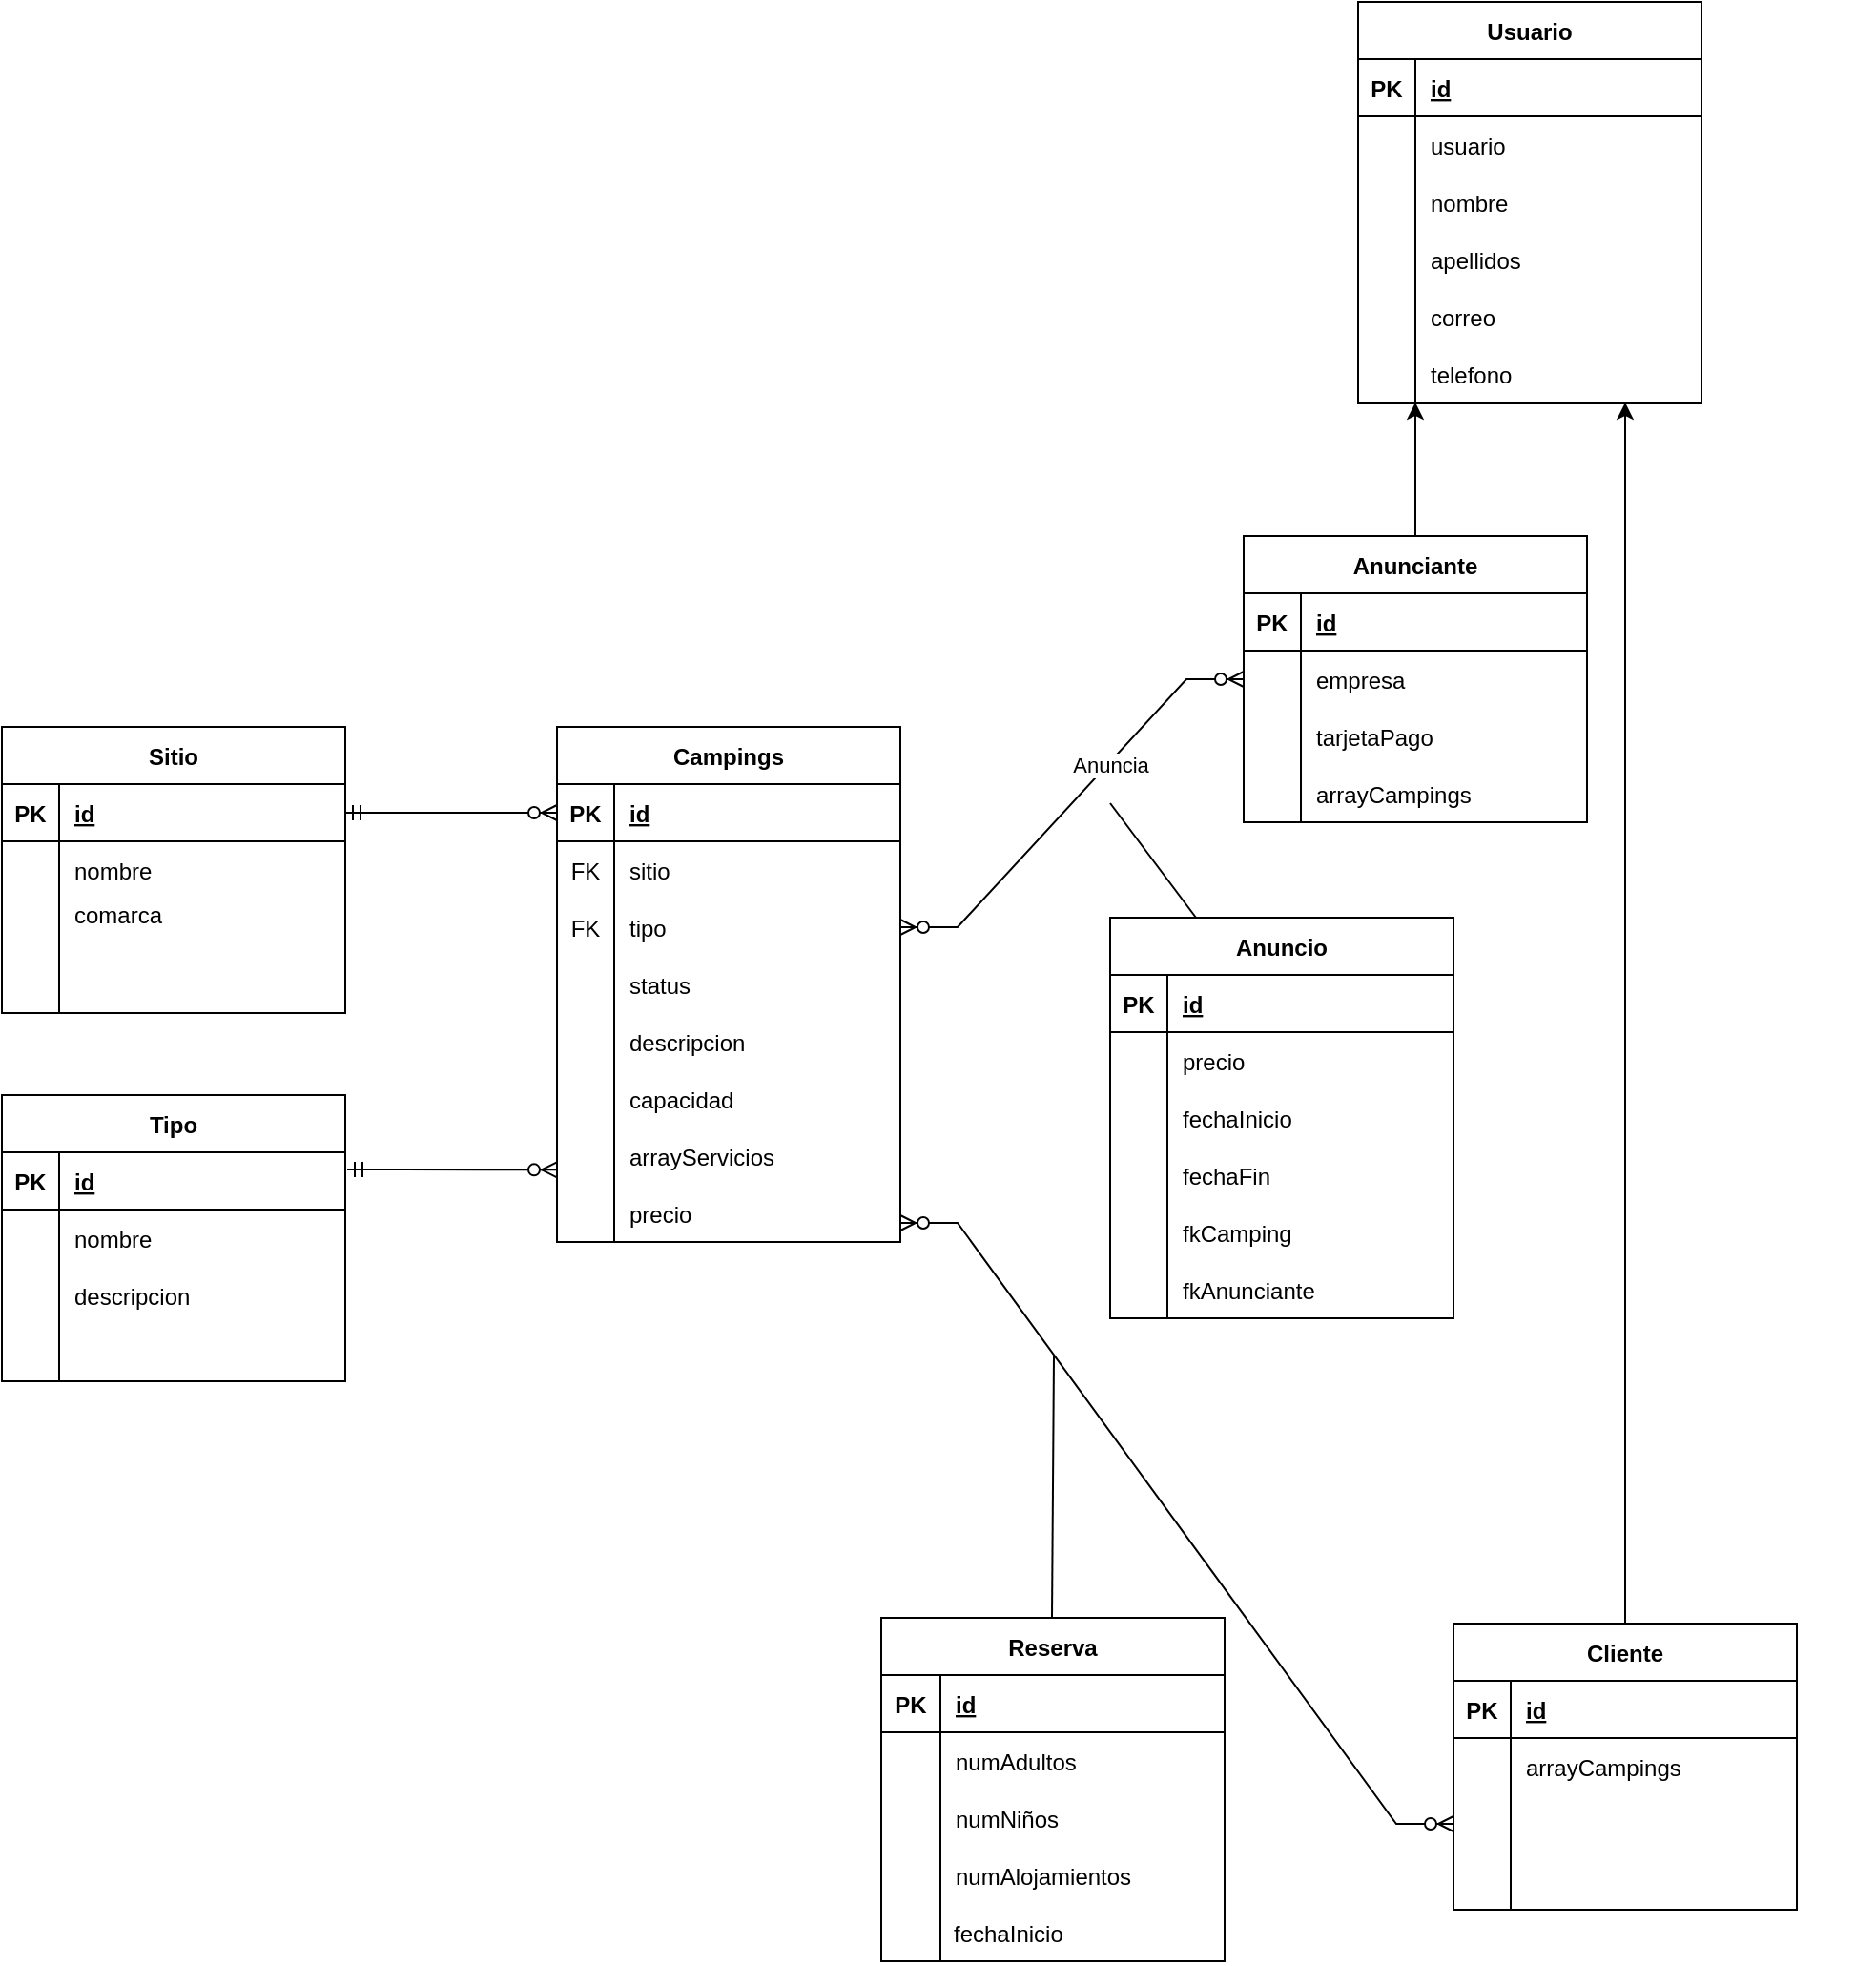 <mxfile>
    <diagram id="E2ntiebw5xcqer9YM2ab" name="Page-1">
        <mxGraphModel dx="1910" dy="1921" grid="1" gridSize="10" guides="1" tooltips="1" connect="1" arrows="1" fold="1" page="1" pageScale="1" pageWidth="850" pageHeight="1100" math="0" shadow="0">
            <root>
                <mxCell id="0"/>
                <mxCell id="1" parent="0"/>
                <mxCell id="GX4SqLafnd6_aIAy3xv8-1" value="Campings" style="shape=table;startSize=30;container=1;collapsible=1;childLayout=tableLayout;fixedRows=1;rowLines=0;fontStyle=1;align=center;resizeLast=1;" parent="1" vertex="1">
                    <mxGeometry x="110" y="150" width="180" height="270" as="geometry"/>
                </mxCell>
                <mxCell id="GX4SqLafnd6_aIAy3xv8-2" value="" style="shape=tableRow;horizontal=0;startSize=0;swimlaneHead=0;swimlaneBody=0;fillColor=none;collapsible=0;dropTarget=0;points=[[0,0.5],[1,0.5]];portConstraint=eastwest;top=0;left=0;right=0;bottom=1;" parent="GX4SqLafnd6_aIAy3xv8-1" vertex="1">
                    <mxGeometry y="30" width="180" height="30" as="geometry"/>
                </mxCell>
                <mxCell id="GX4SqLafnd6_aIAy3xv8-3" value="PK" style="shape=partialRectangle;connectable=0;fillColor=none;top=0;left=0;bottom=0;right=0;fontStyle=1;overflow=hidden;" parent="GX4SqLafnd6_aIAy3xv8-2" vertex="1">
                    <mxGeometry width="30" height="30" as="geometry">
                        <mxRectangle width="30" height="30" as="alternateBounds"/>
                    </mxGeometry>
                </mxCell>
                <mxCell id="GX4SqLafnd6_aIAy3xv8-4" value="id" style="shape=partialRectangle;connectable=0;fillColor=none;top=0;left=0;bottom=0;right=0;align=left;spacingLeft=6;fontStyle=5;overflow=hidden;" parent="GX4SqLafnd6_aIAy3xv8-2" vertex="1">
                    <mxGeometry x="30" width="150" height="30" as="geometry">
                        <mxRectangle width="150" height="30" as="alternateBounds"/>
                    </mxGeometry>
                </mxCell>
                <mxCell id="GX4SqLafnd6_aIAy3xv8-5" value="" style="shape=tableRow;horizontal=0;startSize=0;swimlaneHead=0;swimlaneBody=0;fillColor=none;collapsible=0;dropTarget=0;points=[[0,0.5],[1,0.5]];portConstraint=eastwest;top=0;left=0;right=0;bottom=0;" parent="GX4SqLafnd6_aIAy3xv8-1" vertex="1">
                    <mxGeometry y="60" width="180" height="30" as="geometry"/>
                </mxCell>
                <mxCell id="GX4SqLafnd6_aIAy3xv8-6" value="FK" style="shape=partialRectangle;connectable=0;fillColor=none;top=0;left=0;bottom=0;right=0;editable=1;overflow=hidden;" parent="GX4SqLafnd6_aIAy3xv8-5" vertex="1">
                    <mxGeometry width="30" height="30" as="geometry">
                        <mxRectangle width="30" height="30" as="alternateBounds"/>
                    </mxGeometry>
                </mxCell>
                <mxCell id="GX4SqLafnd6_aIAy3xv8-7" value="sitio" style="shape=partialRectangle;connectable=0;fillColor=none;top=0;left=0;bottom=0;right=0;align=left;spacingLeft=6;overflow=hidden;" parent="GX4SqLafnd6_aIAy3xv8-5" vertex="1">
                    <mxGeometry x="30" width="150" height="30" as="geometry">
                        <mxRectangle width="150" height="30" as="alternateBounds"/>
                    </mxGeometry>
                </mxCell>
                <mxCell id="GX4SqLafnd6_aIAy3xv8-8" value="" style="shape=tableRow;horizontal=0;startSize=0;swimlaneHead=0;swimlaneBody=0;fillColor=none;collapsible=0;dropTarget=0;points=[[0,0.5],[1,0.5]];portConstraint=eastwest;top=0;left=0;right=0;bottom=0;" parent="GX4SqLafnd6_aIAy3xv8-1" vertex="1">
                    <mxGeometry y="90" width="180" height="30" as="geometry"/>
                </mxCell>
                <mxCell id="GX4SqLafnd6_aIAy3xv8-9" value="FK" style="shape=partialRectangle;connectable=0;fillColor=none;top=0;left=0;bottom=0;right=0;editable=1;overflow=hidden;" parent="GX4SqLafnd6_aIAy3xv8-8" vertex="1">
                    <mxGeometry width="30" height="30" as="geometry">
                        <mxRectangle width="30" height="30" as="alternateBounds"/>
                    </mxGeometry>
                </mxCell>
                <mxCell id="GX4SqLafnd6_aIAy3xv8-10" value="tipo" style="shape=partialRectangle;connectable=0;fillColor=none;top=0;left=0;bottom=0;right=0;align=left;spacingLeft=6;overflow=hidden;" parent="GX4SqLafnd6_aIAy3xv8-8" vertex="1">
                    <mxGeometry x="30" width="150" height="30" as="geometry">
                        <mxRectangle width="150" height="30" as="alternateBounds"/>
                    </mxGeometry>
                </mxCell>
                <mxCell id="GX4SqLafnd6_aIAy3xv8-11" value="" style="shape=tableRow;horizontal=0;startSize=0;swimlaneHead=0;swimlaneBody=0;fillColor=none;collapsible=0;dropTarget=0;points=[[0,0.5],[1,0.5]];portConstraint=eastwest;top=0;left=0;right=0;bottom=0;" parent="GX4SqLafnd6_aIAy3xv8-1" vertex="1">
                    <mxGeometry y="120" width="180" height="30" as="geometry"/>
                </mxCell>
                <mxCell id="GX4SqLafnd6_aIAy3xv8-12" value="" style="shape=partialRectangle;connectable=0;fillColor=none;top=0;left=0;bottom=0;right=0;editable=1;overflow=hidden;" parent="GX4SqLafnd6_aIAy3xv8-11" vertex="1">
                    <mxGeometry width="30" height="30" as="geometry">
                        <mxRectangle width="30" height="30" as="alternateBounds"/>
                    </mxGeometry>
                </mxCell>
                <mxCell id="GX4SqLafnd6_aIAy3xv8-13" value="status" style="shape=partialRectangle;connectable=0;fillColor=none;top=0;left=0;bottom=0;right=0;align=left;spacingLeft=6;overflow=hidden;" parent="GX4SqLafnd6_aIAy3xv8-11" vertex="1">
                    <mxGeometry x="30" width="150" height="30" as="geometry">
                        <mxRectangle width="150" height="30" as="alternateBounds"/>
                    </mxGeometry>
                </mxCell>
                <mxCell id="GX4SqLafnd6_aIAy3xv8-14" value="" style="shape=partialRectangle;connectable=0;fillColor=none;top=0;left=0;bottom=0;right=0;editable=1;overflow=hidden;" parent="1" vertex="1">
                    <mxGeometry x="110" y="300" width="30" height="30" as="geometry">
                        <mxRectangle width="30" height="30" as="alternateBounds"/>
                    </mxGeometry>
                </mxCell>
                <mxCell id="GX4SqLafnd6_aIAy3xv8-15" value="descripcion" style="shape=partialRectangle;connectable=0;fillColor=none;top=0;left=0;bottom=0;right=0;align=left;spacingLeft=6;overflow=hidden;strokeColor=default;gradientColor=none;" parent="1" vertex="1">
                    <mxGeometry x="140" y="300" width="150" height="30" as="geometry">
                        <mxRectangle width="150" height="30" as="alternateBounds"/>
                    </mxGeometry>
                </mxCell>
                <mxCell id="GX4SqLafnd6_aIAy3xv8-16" value="" style="shape=partialRectangle;connectable=0;fillColor=none;top=0;left=0;bottom=0;right=0;editable=1;overflow=hidden;" parent="1" vertex="1">
                    <mxGeometry x="110" y="330" width="30" height="30" as="geometry">
                        <mxRectangle width="30" height="30" as="alternateBounds"/>
                    </mxGeometry>
                </mxCell>
                <mxCell id="GX4SqLafnd6_aIAy3xv8-17" value="capacidad" style="shape=partialRectangle;connectable=0;fillColor=none;top=0;left=0;bottom=0;right=0;align=left;spacingLeft=6;overflow=hidden;gradientColor=none;strokeColor=none;" parent="1" vertex="1">
                    <mxGeometry x="140" y="330" width="150" height="30" as="geometry">
                        <mxRectangle width="150" height="30" as="alternateBounds"/>
                    </mxGeometry>
                </mxCell>
                <mxCell id="GX4SqLafnd6_aIAy3xv8-18" value="" style="shape=partialRectangle;connectable=0;fillColor=none;top=0;left=0;bottom=0;right=0;editable=1;overflow=hidden;" parent="1" vertex="1">
                    <mxGeometry x="110" y="360" width="30" height="30" as="geometry">
                        <mxRectangle width="30" height="30" as="alternateBounds"/>
                    </mxGeometry>
                </mxCell>
                <mxCell id="GX4SqLafnd6_aIAy3xv8-19" value="arrayServicios" style="shape=partialRectangle;connectable=0;fillColor=none;top=0;left=0;bottom=0;right=0;align=left;spacingLeft=6;overflow=hidden;gradientColor=none;strokeColor=none;" parent="1" vertex="1">
                    <mxGeometry x="140" y="360" width="150" height="30" as="geometry">
                        <mxRectangle width="150" height="30" as="alternateBounds"/>
                    </mxGeometry>
                </mxCell>
                <mxCell id="GX4SqLafnd6_aIAy3xv8-33" value="" style="endArrow=none;html=1;rounded=0;" parent="1" edge="1">
                    <mxGeometry width="50" height="50" relative="1" as="geometry">
                        <mxPoint x="140" y="420" as="sourcePoint"/>
                        <mxPoint x="140" y="300" as="targetPoint"/>
                    </mxGeometry>
                </mxCell>
                <mxCell id="GX4SqLafnd6_aIAy3xv8-34" value="" style="shape=partialRectangle;connectable=0;fillColor=none;top=0;left=0;bottom=0;right=0;editable=1;overflow=hidden;" parent="1" vertex="1">
                    <mxGeometry x="110" y="390" width="30" height="30" as="geometry">
                        <mxRectangle width="30" height="30" as="alternateBounds"/>
                    </mxGeometry>
                </mxCell>
                <mxCell id="GX4SqLafnd6_aIAy3xv8-35" value="precio" style="shape=partialRectangle;connectable=0;fillColor=none;top=0;left=0;bottom=0;right=0;align=left;spacingLeft=6;overflow=hidden;strokeColor=default;gradientColor=none;" parent="1" vertex="1">
                    <mxGeometry x="140" y="390" width="150" height="30" as="geometry">
                        <mxRectangle width="150" height="30" as="alternateBounds"/>
                    </mxGeometry>
                </mxCell>
                <mxCell id="GX4SqLafnd6_aIAy3xv8-36" value="" style="shape=partialRectangle;connectable=0;fillColor=none;top=0;left=0;bottom=0;right=0;editable=1;overflow=hidden;" parent="1" vertex="1">
                    <mxGeometry x="110" y="420" width="30" height="30" as="geometry">
                        <mxRectangle width="30" height="30" as="alternateBounds"/>
                    </mxGeometry>
                </mxCell>
                <mxCell id="GX4SqLafnd6_aIAy3xv8-38" value="" style="shape=partialRectangle;connectable=0;fillColor=none;top=0;left=0;bottom=0;right=0;editable=1;overflow=hidden;" parent="1" vertex="1">
                    <mxGeometry x="110" y="450" width="30" height="30" as="geometry">
                        <mxRectangle width="30" height="30" as="alternateBounds"/>
                    </mxGeometry>
                </mxCell>
                <mxCell id="GX4SqLafnd6_aIAy3xv8-40" value="Usuario" style="shape=table;startSize=30;container=1;collapsible=1;childLayout=tableLayout;fixedRows=1;rowLines=0;fontStyle=1;align=center;resizeLast=1;" parent="1" vertex="1">
                    <mxGeometry x="530" y="-230" width="180" height="210" as="geometry"/>
                </mxCell>
                <mxCell id="GX4SqLafnd6_aIAy3xv8-41" value="" style="shape=tableRow;horizontal=0;startSize=0;swimlaneHead=0;swimlaneBody=0;fillColor=none;collapsible=0;dropTarget=0;points=[[0,0.5],[1,0.5]];portConstraint=eastwest;top=0;left=0;right=0;bottom=1;" parent="GX4SqLafnd6_aIAy3xv8-40" vertex="1">
                    <mxGeometry y="30" width="180" height="30" as="geometry"/>
                </mxCell>
                <mxCell id="GX4SqLafnd6_aIAy3xv8-42" value="PK" style="shape=partialRectangle;connectable=0;fillColor=none;top=0;left=0;bottom=0;right=0;fontStyle=1;overflow=hidden;" parent="GX4SqLafnd6_aIAy3xv8-41" vertex="1">
                    <mxGeometry width="30" height="30" as="geometry">
                        <mxRectangle width="30" height="30" as="alternateBounds"/>
                    </mxGeometry>
                </mxCell>
                <mxCell id="GX4SqLafnd6_aIAy3xv8-43" value="id" style="shape=partialRectangle;connectable=0;fillColor=none;top=0;left=0;bottom=0;right=0;align=left;spacingLeft=6;fontStyle=5;overflow=hidden;" parent="GX4SqLafnd6_aIAy3xv8-41" vertex="1">
                    <mxGeometry x="30" width="150" height="30" as="geometry">
                        <mxRectangle width="150" height="30" as="alternateBounds"/>
                    </mxGeometry>
                </mxCell>
                <mxCell id="GX4SqLafnd6_aIAy3xv8-44" value="" style="shape=tableRow;horizontal=0;startSize=0;swimlaneHead=0;swimlaneBody=0;fillColor=none;collapsible=0;dropTarget=0;points=[[0,0.5],[1,0.5]];portConstraint=eastwest;top=0;left=0;right=0;bottom=0;" parent="GX4SqLafnd6_aIAy3xv8-40" vertex="1">
                    <mxGeometry y="60" width="180" height="30" as="geometry"/>
                </mxCell>
                <mxCell id="GX4SqLafnd6_aIAy3xv8-45" value="" style="shape=partialRectangle;connectable=0;fillColor=none;top=0;left=0;bottom=0;right=0;editable=1;overflow=hidden;" parent="GX4SqLafnd6_aIAy3xv8-44" vertex="1">
                    <mxGeometry width="30" height="30" as="geometry">
                        <mxRectangle width="30" height="30" as="alternateBounds"/>
                    </mxGeometry>
                </mxCell>
                <mxCell id="GX4SqLafnd6_aIAy3xv8-46" value="usuario" style="shape=partialRectangle;connectable=0;fillColor=none;top=0;left=0;bottom=0;right=0;align=left;spacingLeft=6;overflow=hidden;" parent="GX4SqLafnd6_aIAy3xv8-44" vertex="1">
                    <mxGeometry x="30" width="150" height="30" as="geometry">
                        <mxRectangle width="150" height="30" as="alternateBounds"/>
                    </mxGeometry>
                </mxCell>
                <mxCell id="GX4SqLafnd6_aIAy3xv8-47" value="" style="shape=tableRow;horizontal=0;startSize=0;swimlaneHead=0;swimlaneBody=0;fillColor=none;collapsible=0;dropTarget=0;points=[[0,0.5],[1,0.5]];portConstraint=eastwest;top=0;left=0;right=0;bottom=0;" parent="GX4SqLafnd6_aIAy3xv8-40" vertex="1">
                    <mxGeometry y="90" width="180" height="30" as="geometry"/>
                </mxCell>
                <mxCell id="GX4SqLafnd6_aIAy3xv8-48" value="" style="shape=partialRectangle;connectable=0;fillColor=none;top=0;left=0;bottom=0;right=0;editable=1;overflow=hidden;" parent="GX4SqLafnd6_aIAy3xv8-47" vertex="1">
                    <mxGeometry width="30" height="30" as="geometry">
                        <mxRectangle width="30" height="30" as="alternateBounds"/>
                    </mxGeometry>
                </mxCell>
                <mxCell id="GX4SqLafnd6_aIAy3xv8-49" value="nombre" style="shape=partialRectangle;connectable=0;fillColor=none;top=0;left=0;bottom=0;right=0;align=left;spacingLeft=6;overflow=hidden;" parent="GX4SqLafnd6_aIAy3xv8-47" vertex="1">
                    <mxGeometry x="30" width="150" height="30" as="geometry">
                        <mxRectangle width="150" height="30" as="alternateBounds"/>
                    </mxGeometry>
                </mxCell>
                <mxCell id="GX4SqLafnd6_aIAy3xv8-50" value="" style="shape=tableRow;horizontal=0;startSize=0;swimlaneHead=0;swimlaneBody=0;fillColor=none;collapsible=0;dropTarget=0;points=[[0,0.5],[1,0.5]];portConstraint=eastwest;top=0;left=0;right=0;bottom=0;" parent="GX4SqLafnd6_aIAy3xv8-40" vertex="1">
                    <mxGeometry y="120" width="180" height="30" as="geometry"/>
                </mxCell>
                <mxCell id="GX4SqLafnd6_aIAy3xv8-51" value="" style="shape=partialRectangle;connectable=0;fillColor=none;top=0;left=0;bottom=0;right=0;editable=1;overflow=hidden;" parent="GX4SqLafnd6_aIAy3xv8-50" vertex="1">
                    <mxGeometry width="30" height="30" as="geometry">
                        <mxRectangle width="30" height="30" as="alternateBounds"/>
                    </mxGeometry>
                </mxCell>
                <mxCell id="GX4SqLafnd6_aIAy3xv8-52" value="apellidos" style="shape=partialRectangle;connectable=0;fillColor=none;top=0;left=0;bottom=0;right=0;align=left;spacingLeft=6;overflow=hidden;" parent="GX4SqLafnd6_aIAy3xv8-50" vertex="1">
                    <mxGeometry x="30" width="150" height="30" as="geometry">
                        <mxRectangle width="150" height="30" as="alternateBounds"/>
                    </mxGeometry>
                </mxCell>
                <mxCell id="GX4SqLafnd6_aIAy3xv8-53" value="" style="shape=partialRectangle;connectable=0;fillColor=none;top=0;left=0;bottom=0;right=0;editable=1;overflow=hidden;" parent="1" vertex="1">
                    <mxGeometry x="530" y="-80" width="30" height="30" as="geometry">
                        <mxRectangle width="30" height="30" as="alternateBounds"/>
                    </mxGeometry>
                </mxCell>
                <mxCell id="GX4SqLafnd6_aIAy3xv8-54" value="correo" style="shape=partialRectangle;connectable=0;fillColor=none;top=0;left=0;bottom=0;right=0;align=left;spacingLeft=6;overflow=hidden;strokeColor=default;gradientColor=none;" parent="1" vertex="1">
                    <mxGeometry x="560" y="-80" width="150" height="30" as="geometry">
                        <mxRectangle width="150" height="30" as="alternateBounds"/>
                    </mxGeometry>
                </mxCell>
                <mxCell id="GX4SqLafnd6_aIAy3xv8-55" value="" style="shape=partialRectangle;connectable=0;fillColor=none;top=0;left=0;bottom=0;right=0;editable=1;overflow=hidden;" parent="1" vertex="1">
                    <mxGeometry x="530" y="-50" width="30" height="30" as="geometry">
                        <mxRectangle width="30" height="30" as="alternateBounds"/>
                    </mxGeometry>
                </mxCell>
                <mxCell id="GX4SqLafnd6_aIAy3xv8-56" value="telefono" style="shape=partialRectangle;connectable=0;fillColor=none;top=0;left=0;bottom=0;right=0;align=left;spacingLeft=6;overflow=hidden;gradientColor=none;strokeColor=none;" parent="1" vertex="1">
                    <mxGeometry x="560" y="-50" width="150" height="30" as="geometry">
                        <mxRectangle width="150" height="30" as="alternateBounds"/>
                    </mxGeometry>
                </mxCell>
                <mxCell id="GX4SqLafnd6_aIAy3xv8-59" value="" style="endArrow=none;html=1;rounded=0;" parent="1" edge="1">
                    <mxGeometry width="50" height="50" relative="1" as="geometry">
                        <mxPoint x="560" y="-20" as="sourcePoint"/>
                        <mxPoint x="560" y="-80" as="targetPoint"/>
                    </mxGeometry>
                </mxCell>
                <mxCell id="GX4SqLafnd6_aIAy3xv8-62" value="" style="shape=partialRectangle;connectable=0;fillColor=none;top=0;left=0;bottom=0;right=0;editable=1;overflow=hidden;" parent="1" vertex="1">
                    <mxGeometry x="565" y="430" width="30" height="30" as="geometry">
                        <mxRectangle width="30" height="30" as="alternateBounds"/>
                    </mxGeometry>
                </mxCell>
                <mxCell id="GX4SqLafnd6_aIAy3xv8-64" value="" style="endArrow=classic;html=1;rounded=0;exitX=0.5;exitY=0;exitDx=0;exitDy=0;" parent="1" source="GX4SqLafnd6_aIAy3xv8-65" edge="1">
                    <mxGeometry width="50" height="50" relative="1" as="geometry">
                        <mxPoint x="520" y="280" as="sourcePoint"/>
                        <mxPoint x="560" y="-20" as="targetPoint"/>
                    </mxGeometry>
                </mxCell>
                <mxCell id="GX4SqLafnd6_aIAy3xv8-65" value="Anunciante" style="shape=table;startSize=30;container=1;collapsible=1;childLayout=tableLayout;fixedRows=1;rowLines=0;fontStyle=1;align=center;resizeLast=1;" parent="1" vertex="1">
                    <mxGeometry x="470" y="50" width="180" height="150" as="geometry"/>
                </mxCell>
                <mxCell id="GX4SqLafnd6_aIAy3xv8-66" value="" style="shape=tableRow;horizontal=0;startSize=0;swimlaneHead=0;swimlaneBody=0;fillColor=none;collapsible=0;dropTarget=0;points=[[0,0.5],[1,0.5]];portConstraint=eastwest;top=0;left=0;right=0;bottom=1;" parent="GX4SqLafnd6_aIAy3xv8-65" vertex="1">
                    <mxGeometry y="30" width="180" height="30" as="geometry"/>
                </mxCell>
                <mxCell id="GX4SqLafnd6_aIAy3xv8-67" value="PK" style="shape=partialRectangle;connectable=0;fillColor=none;top=0;left=0;bottom=0;right=0;fontStyle=1;overflow=hidden;" parent="GX4SqLafnd6_aIAy3xv8-66" vertex="1">
                    <mxGeometry width="30" height="30" as="geometry">
                        <mxRectangle width="30" height="30" as="alternateBounds"/>
                    </mxGeometry>
                </mxCell>
                <mxCell id="GX4SqLafnd6_aIAy3xv8-68" value="id" style="shape=partialRectangle;connectable=0;fillColor=none;top=0;left=0;bottom=0;right=0;align=left;spacingLeft=6;fontStyle=5;overflow=hidden;" parent="GX4SqLafnd6_aIAy3xv8-66" vertex="1">
                    <mxGeometry x="30" width="150" height="30" as="geometry">
                        <mxRectangle width="150" height="30" as="alternateBounds"/>
                    </mxGeometry>
                </mxCell>
                <mxCell id="GX4SqLafnd6_aIAy3xv8-69" value="" style="shape=tableRow;horizontal=0;startSize=0;swimlaneHead=0;swimlaneBody=0;fillColor=none;collapsible=0;dropTarget=0;points=[[0,0.5],[1,0.5]];portConstraint=eastwest;top=0;left=0;right=0;bottom=0;" parent="GX4SqLafnd6_aIAy3xv8-65" vertex="1">
                    <mxGeometry y="60" width="180" height="30" as="geometry"/>
                </mxCell>
                <mxCell id="GX4SqLafnd6_aIAy3xv8-70" value="" style="shape=partialRectangle;connectable=0;fillColor=none;top=0;left=0;bottom=0;right=0;editable=1;overflow=hidden;" parent="GX4SqLafnd6_aIAy3xv8-69" vertex="1">
                    <mxGeometry width="30" height="30" as="geometry">
                        <mxRectangle width="30" height="30" as="alternateBounds"/>
                    </mxGeometry>
                </mxCell>
                <mxCell id="GX4SqLafnd6_aIAy3xv8-71" value="empresa" style="shape=partialRectangle;connectable=0;fillColor=none;top=0;left=0;bottom=0;right=0;align=left;spacingLeft=6;overflow=hidden;" parent="GX4SqLafnd6_aIAy3xv8-69" vertex="1">
                    <mxGeometry x="30" width="150" height="30" as="geometry">
                        <mxRectangle width="150" height="30" as="alternateBounds"/>
                    </mxGeometry>
                </mxCell>
                <mxCell id="GX4SqLafnd6_aIAy3xv8-72" value="" style="shape=tableRow;horizontal=0;startSize=0;swimlaneHead=0;swimlaneBody=0;fillColor=none;collapsible=0;dropTarget=0;points=[[0,0.5],[1,0.5]];portConstraint=eastwest;top=0;left=0;right=0;bottom=0;" parent="GX4SqLafnd6_aIAy3xv8-65" vertex="1">
                    <mxGeometry y="90" width="180" height="30" as="geometry"/>
                </mxCell>
                <mxCell id="GX4SqLafnd6_aIAy3xv8-73" value="" style="shape=partialRectangle;connectable=0;fillColor=none;top=0;left=0;bottom=0;right=0;editable=1;overflow=hidden;" parent="GX4SqLafnd6_aIAy3xv8-72" vertex="1">
                    <mxGeometry width="30" height="30" as="geometry">
                        <mxRectangle width="30" height="30" as="alternateBounds"/>
                    </mxGeometry>
                </mxCell>
                <mxCell id="GX4SqLafnd6_aIAy3xv8-74" value="tarjetaPago" style="shape=partialRectangle;connectable=0;fillColor=none;top=0;left=0;bottom=0;right=0;align=left;spacingLeft=6;overflow=hidden;" parent="GX4SqLafnd6_aIAy3xv8-72" vertex="1">
                    <mxGeometry x="30" width="150" height="30" as="geometry">
                        <mxRectangle width="150" height="30" as="alternateBounds"/>
                    </mxGeometry>
                </mxCell>
                <mxCell id="GX4SqLafnd6_aIAy3xv8-75" value="" style="shape=tableRow;horizontal=0;startSize=0;swimlaneHead=0;swimlaneBody=0;fillColor=none;collapsible=0;dropTarget=0;points=[[0,0.5],[1,0.5]];portConstraint=eastwest;top=0;left=0;right=0;bottom=0;" parent="GX4SqLafnd6_aIAy3xv8-65" vertex="1">
                    <mxGeometry y="120" width="180" height="30" as="geometry"/>
                </mxCell>
                <mxCell id="GX4SqLafnd6_aIAy3xv8-76" value="" style="shape=partialRectangle;connectable=0;fillColor=none;top=0;left=0;bottom=0;right=0;editable=1;overflow=hidden;" parent="GX4SqLafnd6_aIAy3xv8-75" vertex="1">
                    <mxGeometry width="30" height="30" as="geometry">
                        <mxRectangle width="30" height="30" as="alternateBounds"/>
                    </mxGeometry>
                </mxCell>
                <mxCell id="GX4SqLafnd6_aIAy3xv8-77" value="arrayCampings" style="shape=partialRectangle;connectable=0;fillColor=none;top=0;left=0;bottom=0;right=0;align=left;spacingLeft=6;overflow=hidden;" parent="GX4SqLafnd6_aIAy3xv8-75" vertex="1">
                    <mxGeometry x="30" width="150" height="30" as="geometry">
                        <mxRectangle width="150" height="30" as="alternateBounds"/>
                    </mxGeometry>
                </mxCell>
                <mxCell id="GX4SqLafnd6_aIAy3xv8-78" value="" style="shape=partialRectangle;connectable=0;fillColor=none;top=0;left=0;bottom=0;right=0;editable=1;overflow=hidden;" parent="1" vertex="1">
                    <mxGeometry x="450" y="587" width="30" height="30" as="geometry">
                        <mxRectangle width="30" height="30" as="alternateBounds"/>
                    </mxGeometry>
                </mxCell>
                <mxCell id="GX4SqLafnd6_aIAy3xv8-80" value="" style="shape=partialRectangle;connectable=0;fillColor=none;top=0;left=0;bottom=0;right=0;editable=1;overflow=hidden;" parent="1" vertex="1">
                    <mxGeometry x="450" y="617" width="30" height="30" as="geometry">
                        <mxRectangle width="30" height="30" as="alternateBounds"/>
                    </mxGeometry>
                </mxCell>
                <mxCell id="GX4SqLafnd6_aIAy3xv8-83" value="" style="shape=partialRectangle;connectable=0;fillColor=none;top=0;left=0;bottom=0;right=0;editable=1;overflow=hidden;" parent="1" vertex="1">
                    <mxGeometry x="770" y="420" width="30" height="30" as="geometry">
                        <mxRectangle width="30" height="30" as="alternateBounds"/>
                    </mxGeometry>
                </mxCell>
                <mxCell id="GX4SqLafnd6_aIAy3xv8-84" value="" style="endArrow=classic;html=1;rounded=0;exitX=0.5;exitY=0;exitDx=0;exitDy=0;" parent="1" source="GX4SqLafnd6_aIAy3xv8-85" edge="1">
                    <mxGeometry width="50" height="50" relative="1" as="geometry">
                        <mxPoint x="760" y="440" as="sourcePoint"/>
                        <mxPoint x="670" y="-20" as="targetPoint"/>
                    </mxGeometry>
                </mxCell>
                <mxCell id="GX4SqLafnd6_aIAy3xv8-85" value="Cliente" style="shape=table;startSize=30;container=1;collapsible=1;childLayout=tableLayout;fixedRows=1;rowLines=0;fontStyle=1;align=center;resizeLast=1;" parent="1" vertex="1">
                    <mxGeometry x="580" y="620" width="180" height="150" as="geometry">
                        <mxRectangle x="670" y="440" width="80" height="30" as="alternateBounds"/>
                    </mxGeometry>
                </mxCell>
                <mxCell id="GX4SqLafnd6_aIAy3xv8-86" value="" style="shape=tableRow;horizontal=0;startSize=0;swimlaneHead=0;swimlaneBody=0;fillColor=none;collapsible=0;dropTarget=0;points=[[0,0.5],[1,0.5]];portConstraint=eastwest;top=0;left=0;right=0;bottom=1;" parent="GX4SqLafnd6_aIAy3xv8-85" vertex="1">
                    <mxGeometry y="30" width="180" height="30" as="geometry"/>
                </mxCell>
                <mxCell id="GX4SqLafnd6_aIAy3xv8-87" value="PK" style="shape=partialRectangle;connectable=0;fillColor=none;top=0;left=0;bottom=0;right=0;fontStyle=1;overflow=hidden;" parent="GX4SqLafnd6_aIAy3xv8-86" vertex="1">
                    <mxGeometry width="30" height="30" as="geometry">
                        <mxRectangle width="30" height="30" as="alternateBounds"/>
                    </mxGeometry>
                </mxCell>
                <mxCell id="GX4SqLafnd6_aIAy3xv8-88" value="id" style="shape=partialRectangle;connectable=0;fillColor=none;top=0;left=0;bottom=0;right=0;align=left;spacingLeft=6;fontStyle=5;overflow=hidden;" parent="GX4SqLafnd6_aIAy3xv8-86" vertex="1">
                    <mxGeometry x="30" width="150" height="30" as="geometry">
                        <mxRectangle width="150" height="30" as="alternateBounds"/>
                    </mxGeometry>
                </mxCell>
                <mxCell id="GX4SqLafnd6_aIAy3xv8-89" value="" style="shape=tableRow;horizontal=0;startSize=0;swimlaneHead=0;swimlaneBody=0;fillColor=none;collapsible=0;dropTarget=0;points=[[0,0.5],[1,0.5]];portConstraint=eastwest;top=0;left=0;right=0;bottom=0;" parent="GX4SqLafnd6_aIAy3xv8-85" vertex="1">
                    <mxGeometry y="60" width="180" height="30" as="geometry"/>
                </mxCell>
                <mxCell id="GX4SqLafnd6_aIAy3xv8-90" value="" style="shape=partialRectangle;connectable=0;fillColor=none;top=0;left=0;bottom=0;right=0;editable=1;overflow=hidden;" parent="GX4SqLafnd6_aIAy3xv8-89" vertex="1">
                    <mxGeometry width="30" height="30" as="geometry">
                        <mxRectangle width="30" height="30" as="alternateBounds"/>
                    </mxGeometry>
                </mxCell>
                <mxCell id="GX4SqLafnd6_aIAy3xv8-91" value="arrayCampings" style="shape=partialRectangle;connectable=0;fillColor=none;top=0;left=0;bottom=0;right=0;align=left;spacingLeft=6;overflow=hidden;" parent="GX4SqLafnd6_aIAy3xv8-89" vertex="1">
                    <mxGeometry x="30" width="150" height="30" as="geometry">
                        <mxRectangle width="150" height="30" as="alternateBounds"/>
                    </mxGeometry>
                </mxCell>
                <mxCell id="GX4SqLafnd6_aIAy3xv8-95" value="" style="shape=tableRow;horizontal=0;startSize=0;swimlaneHead=0;swimlaneBody=0;fillColor=none;collapsible=0;dropTarget=0;points=[[0,0.5],[1,0.5]];portConstraint=eastwest;top=0;left=0;right=0;bottom=0;" parent="GX4SqLafnd6_aIAy3xv8-85" vertex="1">
                    <mxGeometry y="90" width="180" height="30" as="geometry"/>
                </mxCell>
                <mxCell id="GX4SqLafnd6_aIAy3xv8-96" value="" style="shape=partialRectangle;connectable=0;fillColor=none;top=0;left=0;bottom=0;right=0;editable=1;overflow=hidden;" parent="GX4SqLafnd6_aIAy3xv8-95" vertex="1">
                    <mxGeometry width="30" height="30" as="geometry">
                        <mxRectangle width="30" height="30" as="alternateBounds"/>
                    </mxGeometry>
                </mxCell>
                <mxCell id="GX4SqLafnd6_aIAy3xv8-97" value="" style="shape=partialRectangle;connectable=0;fillColor=none;top=0;left=0;bottom=0;right=0;align=left;spacingLeft=6;overflow=hidden;" parent="GX4SqLafnd6_aIAy3xv8-95" vertex="1">
                    <mxGeometry x="30" width="150" height="30" as="geometry">
                        <mxRectangle width="150" height="30" as="alternateBounds"/>
                    </mxGeometry>
                </mxCell>
                <mxCell id="GX4SqLafnd6_aIAy3xv8-92" value="" style="shape=tableRow;horizontal=0;startSize=0;swimlaneHead=0;swimlaneBody=0;fillColor=none;collapsible=0;dropTarget=0;points=[[0,0.5],[1,0.5]];portConstraint=eastwest;top=0;left=0;right=0;bottom=0;" parent="GX4SqLafnd6_aIAy3xv8-85" vertex="1">
                    <mxGeometry y="120" width="180" height="30" as="geometry"/>
                </mxCell>
                <mxCell id="GX4SqLafnd6_aIAy3xv8-93" value="" style="shape=partialRectangle;connectable=0;fillColor=none;top=0;left=0;bottom=0;right=0;editable=1;overflow=hidden;" parent="GX4SqLafnd6_aIAy3xv8-92" vertex="1">
                    <mxGeometry width="30" height="30" as="geometry">
                        <mxRectangle width="30" height="30" as="alternateBounds"/>
                    </mxGeometry>
                </mxCell>
                <mxCell id="GX4SqLafnd6_aIAy3xv8-94" value="" style="shape=partialRectangle;connectable=0;fillColor=none;top=0;left=0;bottom=0;right=0;align=left;spacingLeft=6;overflow=hidden;" parent="GX4SqLafnd6_aIAy3xv8-92" vertex="1">
                    <mxGeometry x="30" width="150" height="30" as="geometry">
                        <mxRectangle width="150" height="30" as="alternateBounds"/>
                    </mxGeometry>
                </mxCell>
                <mxCell id="GX4SqLafnd6_aIAy3xv8-98" value="" style="shape=partialRectangle;connectable=0;fillColor=none;top=0;left=0;bottom=0;right=0;editable=1;overflow=hidden;" parent="1" vertex="1">
                    <mxGeometry x="680" y="590" width="30" height="30" as="geometry">
                        <mxRectangle width="30" height="30" as="alternateBounds"/>
                    </mxGeometry>
                </mxCell>
                <mxCell id="GX4SqLafnd6_aIAy3xv8-100" value="" style="edgeStyle=entityRelationEdgeStyle;fontSize=12;html=1;endArrow=ERzeroToMany;endFill=1;startArrow=ERzeroToMany;rounded=0;entryX=0;entryY=0.5;entryDx=0;entryDy=0;" parent="1" source="GX4SqLafnd6_aIAy3xv8-8" target="GX4SqLafnd6_aIAy3xv8-69" edge="1">
                    <mxGeometry width="100" height="100" relative="1" as="geometry">
                        <mxPoint x="290" y="420" as="sourcePoint"/>
                        <mxPoint x="440" y="528" as="targetPoint"/>
                    </mxGeometry>
                </mxCell>
                <mxCell id="GX4SqLafnd6_aIAy3xv8-101" value="Anuncia" style="edgeLabel;html=1;align=center;verticalAlign=middle;resizable=0;points=[];" parent="GX4SqLafnd6_aIAy3xv8-100" vertex="1" connectable="0">
                    <mxGeometry x="-0.119" y="2" relative="1" as="geometry">
                        <mxPoint x="31" y="-29" as="offset"/>
                    </mxGeometry>
                </mxCell>
                <mxCell id="GX4SqLafnd6_aIAy3xv8-102" value="" style="edgeStyle=entityRelationEdgeStyle;fontSize=12;html=1;endArrow=ERzeroToMany;endFill=1;startArrow=ERzeroToMany;rounded=0;entryX=0;entryY=0.5;entryDx=0;entryDy=0;" parent="1" target="GX4SqLafnd6_aIAy3xv8-95" edge="1">
                    <mxGeometry width="100" height="100" relative="1" as="geometry">
                        <mxPoint x="290" y="410" as="sourcePoint"/>
                        <mxPoint x="500" y="480" as="targetPoint"/>
                    </mxGeometry>
                </mxCell>
                <mxCell id="GX4SqLafnd6_aIAy3xv8-105" value="Sitio" style="shape=table;startSize=30;container=1;collapsible=1;childLayout=tableLayout;fixedRows=1;rowLines=0;fontStyle=1;align=center;resizeLast=1;" parent="1" vertex="1">
                    <mxGeometry x="-181" y="150" width="180" height="150" as="geometry">
                        <mxRectangle x="670" y="440" width="80" height="30" as="alternateBounds"/>
                    </mxGeometry>
                </mxCell>
                <mxCell id="GX4SqLafnd6_aIAy3xv8-106" value="" style="shape=tableRow;horizontal=0;startSize=0;swimlaneHead=0;swimlaneBody=0;fillColor=none;collapsible=0;dropTarget=0;points=[[0,0.5],[1,0.5]];portConstraint=eastwest;top=0;left=0;right=0;bottom=1;" parent="GX4SqLafnd6_aIAy3xv8-105" vertex="1">
                    <mxGeometry y="30" width="180" height="30" as="geometry"/>
                </mxCell>
                <mxCell id="GX4SqLafnd6_aIAy3xv8-107" value="PK" style="shape=partialRectangle;connectable=0;fillColor=none;top=0;left=0;bottom=0;right=0;fontStyle=1;overflow=hidden;" parent="GX4SqLafnd6_aIAy3xv8-106" vertex="1">
                    <mxGeometry width="30" height="30" as="geometry">
                        <mxRectangle width="30" height="30" as="alternateBounds"/>
                    </mxGeometry>
                </mxCell>
                <mxCell id="GX4SqLafnd6_aIAy3xv8-108" value="id" style="shape=partialRectangle;connectable=0;fillColor=none;top=0;left=0;bottom=0;right=0;align=left;spacingLeft=6;fontStyle=5;overflow=hidden;" parent="GX4SqLafnd6_aIAy3xv8-106" vertex="1">
                    <mxGeometry x="30" width="150" height="30" as="geometry">
                        <mxRectangle width="150" height="30" as="alternateBounds"/>
                    </mxGeometry>
                </mxCell>
                <mxCell id="GX4SqLafnd6_aIAy3xv8-109" value="" style="shape=tableRow;horizontal=0;startSize=0;swimlaneHead=0;swimlaneBody=0;fillColor=none;collapsible=0;dropTarget=0;points=[[0,0.5],[1,0.5]];portConstraint=eastwest;top=0;left=0;right=0;bottom=0;" parent="GX4SqLafnd6_aIAy3xv8-105" vertex="1">
                    <mxGeometry y="60" width="180" height="30" as="geometry"/>
                </mxCell>
                <mxCell id="GX4SqLafnd6_aIAy3xv8-110" value="" style="shape=partialRectangle;connectable=0;fillColor=none;top=0;left=0;bottom=0;right=0;editable=1;overflow=hidden;" parent="GX4SqLafnd6_aIAy3xv8-109" vertex="1">
                    <mxGeometry width="30" height="30" as="geometry">
                        <mxRectangle width="30" height="30" as="alternateBounds"/>
                    </mxGeometry>
                </mxCell>
                <mxCell id="GX4SqLafnd6_aIAy3xv8-111" value="nombre" style="shape=partialRectangle;connectable=0;fillColor=none;top=0;left=0;bottom=0;right=0;align=left;spacingLeft=6;overflow=hidden;" parent="GX4SqLafnd6_aIAy3xv8-109" vertex="1">
                    <mxGeometry x="30" width="150" height="30" as="geometry">
                        <mxRectangle width="150" height="30" as="alternateBounds"/>
                    </mxGeometry>
                </mxCell>
                <mxCell id="GX4SqLafnd6_aIAy3xv8-112" value="" style="shape=tableRow;horizontal=0;startSize=0;swimlaneHead=0;swimlaneBody=0;fillColor=none;collapsible=0;dropTarget=0;points=[[0,0.5],[1,0.5]];portConstraint=eastwest;top=0;left=0;right=0;bottom=0;" parent="GX4SqLafnd6_aIAy3xv8-105" vertex="1">
                    <mxGeometry y="90" width="180" height="30" as="geometry"/>
                </mxCell>
                <mxCell id="GX4SqLafnd6_aIAy3xv8-113" value="" style="shape=partialRectangle;connectable=0;fillColor=none;top=0;left=0;bottom=0;right=0;editable=1;overflow=hidden;" parent="GX4SqLafnd6_aIAy3xv8-112" vertex="1">
                    <mxGeometry width="30" height="30" as="geometry">
                        <mxRectangle width="30" height="30" as="alternateBounds"/>
                    </mxGeometry>
                </mxCell>
                <mxCell id="GX4SqLafnd6_aIAy3xv8-114" value="comarca&#10;" style="shape=partialRectangle;connectable=0;fillColor=none;top=0;left=0;bottom=0;right=0;align=left;spacingLeft=6;overflow=hidden;" parent="GX4SqLafnd6_aIAy3xv8-112" vertex="1">
                    <mxGeometry x="30" width="150" height="30" as="geometry">
                        <mxRectangle width="150" height="30" as="alternateBounds"/>
                    </mxGeometry>
                </mxCell>
                <mxCell id="GX4SqLafnd6_aIAy3xv8-115" value="" style="shape=tableRow;horizontal=0;startSize=0;swimlaneHead=0;swimlaneBody=0;fillColor=none;collapsible=0;dropTarget=0;points=[[0,0.5],[1,0.5]];portConstraint=eastwest;top=0;left=0;right=0;bottom=0;" parent="GX4SqLafnd6_aIAy3xv8-105" vertex="1">
                    <mxGeometry y="120" width="180" height="30" as="geometry"/>
                </mxCell>
                <mxCell id="GX4SqLafnd6_aIAy3xv8-116" value="" style="shape=partialRectangle;connectable=0;fillColor=none;top=0;left=0;bottom=0;right=0;editable=1;overflow=hidden;" parent="GX4SqLafnd6_aIAy3xv8-115" vertex="1">
                    <mxGeometry width="30" height="30" as="geometry">
                        <mxRectangle width="30" height="30" as="alternateBounds"/>
                    </mxGeometry>
                </mxCell>
                <mxCell id="GX4SqLafnd6_aIAy3xv8-117" value="" style="shape=partialRectangle;connectable=0;fillColor=none;top=0;left=0;bottom=0;right=0;align=left;spacingLeft=6;overflow=hidden;" parent="GX4SqLafnd6_aIAy3xv8-115" vertex="1">
                    <mxGeometry x="30" width="150" height="30" as="geometry">
                        <mxRectangle width="150" height="30" as="alternateBounds"/>
                    </mxGeometry>
                </mxCell>
                <mxCell id="GX4SqLafnd6_aIAy3xv8-118" value="Tipo" style="shape=table;startSize=30;container=1;collapsible=1;childLayout=tableLayout;fixedRows=1;rowLines=0;fontStyle=1;align=center;resizeLast=1;" parent="1" vertex="1">
                    <mxGeometry x="-181" y="343" width="180" height="150" as="geometry">
                        <mxRectangle x="670" y="440" width="80" height="30" as="alternateBounds"/>
                    </mxGeometry>
                </mxCell>
                <mxCell id="GX4SqLafnd6_aIAy3xv8-119" value="" style="shape=tableRow;horizontal=0;startSize=0;swimlaneHead=0;swimlaneBody=0;fillColor=none;collapsible=0;dropTarget=0;points=[[0,0.5],[1,0.5]];portConstraint=eastwest;top=0;left=0;right=0;bottom=1;" parent="GX4SqLafnd6_aIAy3xv8-118" vertex="1">
                    <mxGeometry y="30" width="180" height="30" as="geometry"/>
                </mxCell>
                <mxCell id="GX4SqLafnd6_aIAy3xv8-120" value="PK" style="shape=partialRectangle;connectable=0;fillColor=none;top=0;left=0;bottom=0;right=0;fontStyle=1;overflow=hidden;" parent="GX4SqLafnd6_aIAy3xv8-119" vertex="1">
                    <mxGeometry width="30" height="30" as="geometry">
                        <mxRectangle width="30" height="30" as="alternateBounds"/>
                    </mxGeometry>
                </mxCell>
                <mxCell id="GX4SqLafnd6_aIAy3xv8-121" value="id" style="shape=partialRectangle;connectable=0;fillColor=none;top=0;left=0;bottom=0;right=0;align=left;spacingLeft=6;fontStyle=5;overflow=hidden;" parent="GX4SqLafnd6_aIAy3xv8-119" vertex="1">
                    <mxGeometry x="30" width="150" height="30" as="geometry">
                        <mxRectangle width="150" height="30" as="alternateBounds"/>
                    </mxGeometry>
                </mxCell>
                <mxCell id="GX4SqLafnd6_aIAy3xv8-122" value="" style="shape=tableRow;horizontal=0;startSize=0;swimlaneHead=0;swimlaneBody=0;fillColor=none;collapsible=0;dropTarget=0;points=[[0,0.5],[1,0.5]];portConstraint=eastwest;top=0;left=0;right=0;bottom=0;" parent="GX4SqLafnd6_aIAy3xv8-118" vertex="1">
                    <mxGeometry y="60" width="180" height="30" as="geometry"/>
                </mxCell>
                <mxCell id="GX4SqLafnd6_aIAy3xv8-123" value="" style="shape=partialRectangle;connectable=0;fillColor=none;top=0;left=0;bottom=0;right=0;editable=1;overflow=hidden;" parent="GX4SqLafnd6_aIAy3xv8-122" vertex="1">
                    <mxGeometry width="30" height="30" as="geometry">
                        <mxRectangle width="30" height="30" as="alternateBounds"/>
                    </mxGeometry>
                </mxCell>
                <mxCell id="GX4SqLafnd6_aIAy3xv8-124" value="nombre" style="shape=partialRectangle;connectable=0;fillColor=none;top=0;left=0;bottom=0;right=0;align=left;spacingLeft=6;overflow=hidden;" parent="GX4SqLafnd6_aIAy3xv8-122" vertex="1">
                    <mxGeometry x="30" width="150" height="30" as="geometry">
                        <mxRectangle width="150" height="30" as="alternateBounds"/>
                    </mxGeometry>
                </mxCell>
                <mxCell id="GX4SqLafnd6_aIAy3xv8-125" value="" style="shape=tableRow;horizontal=0;startSize=0;swimlaneHead=0;swimlaneBody=0;fillColor=none;collapsible=0;dropTarget=0;points=[[0,0.5],[1,0.5]];portConstraint=eastwest;top=0;left=0;right=0;bottom=0;" parent="GX4SqLafnd6_aIAy3xv8-118" vertex="1">
                    <mxGeometry y="90" width="180" height="30" as="geometry"/>
                </mxCell>
                <mxCell id="GX4SqLafnd6_aIAy3xv8-126" value="" style="shape=partialRectangle;connectable=0;fillColor=none;top=0;left=0;bottom=0;right=0;editable=1;overflow=hidden;" parent="GX4SqLafnd6_aIAy3xv8-125" vertex="1">
                    <mxGeometry width="30" height="30" as="geometry">
                        <mxRectangle width="30" height="30" as="alternateBounds"/>
                    </mxGeometry>
                </mxCell>
                <mxCell id="GX4SqLafnd6_aIAy3xv8-127" value="descripcion" style="shape=partialRectangle;connectable=0;fillColor=none;top=0;left=0;bottom=0;right=0;align=left;spacingLeft=6;overflow=hidden;" parent="GX4SqLafnd6_aIAy3xv8-125" vertex="1">
                    <mxGeometry x="30" width="150" height="30" as="geometry">
                        <mxRectangle width="150" height="30" as="alternateBounds"/>
                    </mxGeometry>
                </mxCell>
                <mxCell id="GX4SqLafnd6_aIAy3xv8-128" value="" style="shape=tableRow;horizontal=0;startSize=0;swimlaneHead=0;swimlaneBody=0;fillColor=none;collapsible=0;dropTarget=0;points=[[0,0.5],[1,0.5]];portConstraint=eastwest;top=0;left=0;right=0;bottom=0;" parent="GX4SqLafnd6_aIAy3xv8-118" vertex="1">
                    <mxGeometry y="120" width="180" height="30" as="geometry"/>
                </mxCell>
                <mxCell id="GX4SqLafnd6_aIAy3xv8-129" value="" style="shape=partialRectangle;connectable=0;fillColor=none;top=0;left=0;bottom=0;right=0;editable=1;overflow=hidden;" parent="GX4SqLafnd6_aIAy3xv8-128" vertex="1">
                    <mxGeometry width="30" height="30" as="geometry">
                        <mxRectangle width="30" height="30" as="alternateBounds"/>
                    </mxGeometry>
                </mxCell>
                <mxCell id="GX4SqLafnd6_aIAy3xv8-130" value="" style="shape=partialRectangle;connectable=0;fillColor=none;top=0;left=0;bottom=0;right=0;align=left;spacingLeft=6;overflow=hidden;" parent="GX4SqLafnd6_aIAy3xv8-128" vertex="1">
                    <mxGeometry x="30" width="150" height="30" as="geometry">
                        <mxRectangle width="150" height="30" as="alternateBounds"/>
                    </mxGeometry>
                </mxCell>
                <mxCell id="GX4SqLafnd6_aIAy3xv8-131" value="" style="edgeStyle=entityRelationEdgeStyle;fontSize=12;html=1;endArrow=ERzeroToMany;startArrow=ERmandOne;rounded=0;exitX=1;exitY=0.5;exitDx=0;exitDy=0;entryX=0;entryY=0.5;entryDx=0;entryDy=0;" parent="1" source="GX4SqLafnd6_aIAy3xv8-106" target="GX4SqLafnd6_aIAy3xv8-2" edge="1">
                    <mxGeometry width="100" height="100" relative="1" as="geometry">
                        <mxPoint x="220" y="380" as="sourcePoint"/>
                        <mxPoint x="320" y="280" as="targetPoint"/>
                    </mxGeometry>
                </mxCell>
                <mxCell id="GX4SqLafnd6_aIAy3xv8-146" value="" style="edgeStyle=entityRelationEdgeStyle;fontSize=12;html=1;endArrow=ERzeroToMany;startArrow=ERmandOne;rounded=0;entryX=0;entryY=0.5;entryDx=0;entryDy=0;" parent="1" edge="1">
                    <mxGeometry width="100" height="100" relative="1" as="geometry">
                        <mxPoint y="382" as="sourcePoint"/>
                        <mxPoint x="110" y="382.17" as="targetPoint"/>
                    </mxGeometry>
                </mxCell>
                <mxCell id="GX4SqLafnd6_aIAy3xv8-147" value="Anuncio" style="shape=table;startSize=30;container=1;collapsible=1;childLayout=tableLayout;fixedRows=1;rowLines=0;fontStyle=1;align=center;resizeLast=1;strokeColor=default;fillColor=none;gradientColor=none;" parent="1" vertex="1">
                    <mxGeometry x="400" y="250" width="180" height="210" as="geometry"/>
                </mxCell>
                <mxCell id="GX4SqLafnd6_aIAy3xv8-148" value="" style="shape=tableRow;horizontal=0;startSize=0;swimlaneHead=0;swimlaneBody=0;fillColor=none;collapsible=0;dropTarget=0;points=[[0,0.5],[1,0.5]];portConstraint=eastwest;top=0;left=0;right=0;bottom=1;strokeColor=default;" parent="GX4SqLafnd6_aIAy3xv8-147" vertex="1">
                    <mxGeometry y="30" width="180" height="30" as="geometry"/>
                </mxCell>
                <mxCell id="GX4SqLafnd6_aIAy3xv8-149" value="PK" style="shape=partialRectangle;connectable=0;fillColor=none;top=0;left=0;bottom=0;right=0;fontStyle=1;overflow=hidden;strokeColor=default;" parent="GX4SqLafnd6_aIAy3xv8-148" vertex="1">
                    <mxGeometry width="30" height="30" as="geometry">
                        <mxRectangle width="30" height="30" as="alternateBounds"/>
                    </mxGeometry>
                </mxCell>
                <mxCell id="GX4SqLafnd6_aIAy3xv8-150" value="id" style="shape=partialRectangle;connectable=0;fillColor=none;top=0;left=0;bottom=0;right=0;align=left;spacingLeft=6;fontStyle=5;overflow=hidden;strokeColor=default;" parent="GX4SqLafnd6_aIAy3xv8-148" vertex="1">
                    <mxGeometry x="30" width="150" height="30" as="geometry">
                        <mxRectangle width="150" height="30" as="alternateBounds"/>
                    </mxGeometry>
                </mxCell>
                <mxCell id="GX4SqLafnd6_aIAy3xv8-151" value="" style="shape=tableRow;horizontal=0;startSize=0;swimlaneHead=0;swimlaneBody=0;fillColor=none;collapsible=0;dropTarget=0;points=[[0,0.5],[1,0.5]];portConstraint=eastwest;top=0;left=0;right=0;bottom=0;strokeColor=default;" parent="GX4SqLafnd6_aIAy3xv8-147" vertex="1">
                    <mxGeometry y="60" width="180" height="30" as="geometry"/>
                </mxCell>
                <mxCell id="GX4SqLafnd6_aIAy3xv8-152" value="" style="shape=partialRectangle;connectable=0;fillColor=none;top=0;left=0;bottom=0;right=0;editable=1;overflow=hidden;strokeColor=default;" parent="GX4SqLafnd6_aIAy3xv8-151" vertex="1">
                    <mxGeometry width="30" height="30" as="geometry">
                        <mxRectangle width="30" height="30" as="alternateBounds"/>
                    </mxGeometry>
                </mxCell>
                <mxCell id="GX4SqLafnd6_aIAy3xv8-153" value="precio" style="shape=partialRectangle;connectable=0;fillColor=none;top=0;left=0;bottom=0;right=0;align=left;spacingLeft=6;overflow=hidden;strokeColor=default;" parent="GX4SqLafnd6_aIAy3xv8-151" vertex="1">
                    <mxGeometry x="30" width="150" height="30" as="geometry">
                        <mxRectangle width="150" height="30" as="alternateBounds"/>
                    </mxGeometry>
                </mxCell>
                <mxCell id="GX4SqLafnd6_aIAy3xv8-154" value="" style="shape=tableRow;horizontal=0;startSize=0;swimlaneHead=0;swimlaneBody=0;fillColor=none;collapsible=0;dropTarget=0;points=[[0,0.5],[1,0.5]];portConstraint=eastwest;top=0;left=0;right=0;bottom=0;strokeColor=default;" parent="GX4SqLafnd6_aIAy3xv8-147" vertex="1">
                    <mxGeometry y="90" width="180" height="30" as="geometry"/>
                </mxCell>
                <mxCell id="GX4SqLafnd6_aIAy3xv8-155" value="" style="shape=partialRectangle;connectable=0;fillColor=none;top=0;left=0;bottom=0;right=0;editable=1;overflow=hidden;strokeColor=default;" parent="GX4SqLafnd6_aIAy3xv8-154" vertex="1">
                    <mxGeometry width="30" height="30" as="geometry">
                        <mxRectangle width="30" height="30" as="alternateBounds"/>
                    </mxGeometry>
                </mxCell>
                <mxCell id="GX4SqLafnd6_aIAy3xv8-156" value="fechaInicio" style="shape=partialRectangle;connectable=0;fillColor=none;top=0;left=0;bottom=0;right=0;align=left;spacingLeft=6;overflow=hidden;strokeColor=default;" parent="GX4SqLafnd6_aIAy3xv8-154" vertex="1">
                    <mxGeometry x="30" width="150" height="30" as="geometry">
                        <mxRectangle width="150" height="30" as="alternateBounds"/>
                    </mxGeometry>
                </mxCell>
                <mxCell id="GX4SqLafnd6_aIAy3xv8-157" value="" style="shape=tableRow;horizontal=0;startSize=0;swimlaneHead=0;swimlaneBody=0;fillColor=none;collapsible=0;dropTarget=0;points=[[0,0.5],[1,0.5]];portConstraint=eastwest;top=0;left=0;right=0;bottom=0;strokeColor=default;" parent="GX4SqLafnd6_aIAy3xv8-147" vertex="1">
                    <mxGeometry y="120" width="180" height="30" as="geometry"/>
                </mxCell>
                <mxCell id="GX4SqLafnd6_aIAy3xv8-158" value="" style="shape=partialRectangle;connectable=0;fillColor=none;top=0;left=0;bottom=0;right=0;editable=1;overflow=hidden;strokeColor=default;" parent="GX4SqLafnd6_aIAy3xv8-157" vertex="1">
                    <mxGeometry width="30" height="30" as="geometry">
                        <mxRectangle width="30" height="30" as="alternateBounds"/>
                    </mxGeometry>
                </mxCell>
                <mxCell id="GX4SqLafnd6_aIAy3xv8-159" value="fechaFin" style="shape=partialRectangle;connectable=0;fillColor=none;top=0;left=0;bottom=0;right=0;align=left;spacingLeft=6;overflow=hidden;strokeColor=default;" parent="GX4SqLafnd6_aIAy3xv8-157" vertex="1">
                    <mxGeometry x="30" width="150" height="30" as="geometry">
                        <mxRectangle width="150" height="30" as="alternateBounds"/>
                    </mxGeometry>
                </mxCell>
                <mxCell id="GX4SqLafnd6_aIAy3xv8-160" value="" style="endArrow=none;html=1;rounded=0;exitX=0.25;exitY=0;exitDx=0;exitDy=0;" parent="1" source="GX4SqLafnd6_aIAy3xv8-147" edge="1">
                    <mxGeometry width="50" height="50" relative="1" as="geometry">
                        <mxPoint x="290" y="390" as="sourcePoint"/>
                        <mxPoint x="400" y="190" as="targetPoint"/>
                    </mxGeometry>
                </mxCell>
                <mxCell id="GX4SqLafnd6_aIAy3xv8-162" value="Reserva" style="shape=table;startSize=30;container=1;collapsible=1;childLayout=tableLayout;fixedRows=1;rowLines=0;fontStyle=1;align=center;resizeLast=1;strokeColor=default;fillColor=none;gradientColor=none;" parent="1" vertex="1">
                    <mxGeometry x="280" y="617" width="180" height="180" as="geometry"/>
                </mxCell>
                <mxCell id="GX4SqLafnd6_aIAy3xv8-163" value="" style="shape=tableRow;horizontal=0;startSize=0;swimlaneHead=0;swimlaneBody=0;fillColor=none;collapsible=0;dropTarget=0;points=[[0,0.5],[1,0.5]];portConstraint=eastwest;top=0;left=0;right=0;bottom=1;strokeColor=default;" parent="GX4SqLafnd6_aIAy3xv8-162" vertex="1">
                    <mxGeometry y="30" width="180" height="30" as="geometry"/>
                </mxCell>
                <mxCell id="GX4SqLafnd6_aIAy3xv8-164" value="PK" style="shape=partialRectangle;connectable=0;fillColor=none;top=0;left=0;bottom=0;right=0;fontStyle=1;overflow=hidden;strokeColor=default;" parent="GX4SqLafnd6_aIAy3xv8-163" vertex="1">
                    <mxGeometry width="31.0" height="30" as="geometry">
                        <mxRectangle width="31.0" height="30" as="alternateBounds"/>
                    </mxGeometry>
                </mxCell>
                <mxCell id="GX4SqLafnd6_aIAy3xv8-165" value="id" style="shape=partialRectangle;connectable=0;fillColor=none;top=0;left=0;bottom=0;right=0;align=left;spacingLeft=6;fontStyle=5;overflow=hidden;strokeColor=default;" parent="GX4SqLafnd6_aIAy3xv8-163" vertex="1">
                    <mxGeometry x="31.0" width="149.0" height="30" as="geometry">
                        <mxRectangle width="149.0" height="30" as="alternateBounds"/>
                    </mxGeometry>
                </mxCell>
                <mxCell id="GX4SqLafnd6_aIAy3xv8-166" value="" style="shape=tableRow;horizontal=0;startSize=0;swimlaneHead=0;swimlaneBody=0;fillColor=none;collapsible=0;dropTarget=0;points=[[0,0.5],[1,0.5]];portConstraint=eastwest;top=0;left=0;right=0;bottom=0;strokeColor=default;" parent="GX4SqLafnd6_aIAy3xv8-162" vertex="1">
                    <mxGeometry y="60" width="180" height="30" as="geometry"/>
                </mxCell>
                <mxCell id="GX4SqLafnd6_aIAy3xv8-167" value="" style="shape=partialRectangle;connectable=0;fillColor=none;top=0;left=0;bottom=0;right=0;editable=1;overflow=hidden;strokeColor=default;" parent="GX4SqLafnd6_aIAy3xv8-166" vertex="1">
                    <mxGeometry width="31.0" height="30" as="geometry">
                        <mxRectangle width="31.0" height="30" as="alternateBounds"/>
                    </mxGeometry>
                </mxCell>
                <mxCell id="GX4SqLafnd6_aIAy3xv8-168" value="numAdultos" style="shape=partialRectangle;connectable=0;fillColor=none;top=0;left=0;bottom=0;right=0;align=left;spacingLeft=6;overflow=hidden;strokeColor=default;" parent="GX4SqLafnd6_aIAy3xv8-166" vertex="1">
                    <mxGeometry x="31.0" width="149.0" height="30" as="geometry">
                        <mxRectangle width="149.0" height="30" as="alternateBounds"/>
                    </mxGeometry>
                </mxCell>
                <mxCell id="GX4SqLafnd6_aIAy3xv8-169" value="" style="shape=tableRow;horizontal=0;startSize=0;swimlaneHead=0;swimlaneBody=0;fillColor=none;collapsible=0;dropTarget=0;points=[[0,0.5],[1,0.5]];portConstraint=eastwest;top=0;left=0;right=0;bottom=0;strokeColor=default;" parent="GX4SqLafnd6_aIAy3xv8-162" vertex="1">
                    <mxGeometry y="90" width="180" height="30" as="geometry"/>
                </mxCell>
                <mxCell id="GX4SqLafnd6_aIAy3xv8-170" value="" style="shape=partialRectangle;connectable=0;fillColor=none;top=0;left=0;bottom=0;right=0;editable=1;overflow=hidden;strokeColor=default;" parent="GX4SqLafnd6_aIAy3xv8-169" vertex="1">
                    <mxGeometry width="31.0" height="30" as="geometry">
                        <mxRectangle width="31.0" height="30" as="alternateBounds"/>
                    </mxGeometry>
                </mxCell>
                <mxCell id="GX4SqLafnd6_aIAy3xv8-171" value="numNiños" style="shape=partialRectangle;connectable=0;fillColor=none;top=0;left=0;bottom=0;right=0;align=left;spacingLeft=6;overflow=hidden;strokeColor=default;" parent="GX4SqLafnd6_aIAy3xv8-169" vertex="1">
                    <mxGeometry x="31.0" width="149.0" height="30" as="geometry">
                        <mxRectangle width="149.0" height="30" as="alternateBounds"/>
                    </mxGeometry>
                </mxCell>
                <mxCell id="GX4SqLafnd6_aIAy3xv8-172" value="" style="shape=tableRow;horizontal=0;startSize=0;swimlaneHead=0;swimlaneBody=0;fillColor=none;collapsible=0;dropTarget=0;points=[[0,0.5],[1,0.5]];portConstraint=eastwest;top=0;left=0;right=0;bottom=0;strokeColor=default;" parent="GX4SqLafnd6_aIAy3xv8-162" vertex="1">
                    <mxGeometry y="120" width="180" height="30" as="geometry"/>
                </mxCell>
                <mxCell id="GX4SqLafnd6_aIAy3xv8-173" value="" style="shape=partialRectangle;connectable=0;fillColor=none;top=0;left=0;bottom=0;right=0;editable=1;overflow=hidden;strokeColor=default;" parent="GX4SqLafnd6_aIAy3xv8-172" vertex="1">
                    <mxGeometry width="31.0" height="30" as="geometry">
                        <mxRectangle width="31.0" height="30" as="alternateBounds"/>
                    </mxGeometry>
                </mxCell>
                <mxCell id="GX4SqLafnd6_aIAy3xv8-174" value="numAlojamientos" style="shape=partialRectangle;connectable=0;fillColor=none;top=0;left=0;bottom=0;right=0;align=left;spacingLeft=6;overflow=hidden;strokeColor=default;" parent="GX4SqLafnd6_aIAy3xv8-172" vertex="1">
                    <mxGeometry x="31.0" width="149.0" height="30" as="geometry">
                        <mxRectangle width="149.0" height="30" as="alternateBounds"/>
                    </mxGeometry>
                </mxCell>
                <mxCell id="GX4SqLafnd6_aIAy3xv8-175" value="fechaInicio" style="shape=partialRectangle;connectable=0;fillColor=none;top=0;left=0;bottom=0;right=0;align=left;spacingLeft=6;overflow=hidden;strokeColor=default;" parent="1" vertex="1">
                    <mxGeometry x="310" y="767" width="150" height="30" as="geometry">
                        <mxRectangle width="150" height="30" as="alternateBounds"/>
                    </mxGeometry>
                </mxCell>
                <mxCell id="GX4SqLafnd6_aIAy3xv8-190" value="" style="endArrow=none;html=1;rounded=0;" parent="1" edge="1">
                    <mxGeometry width="50" height="50" relative="1" as="geometry">
                        <mxPoint x="311" y="797" as="sourcePoint"/>
                        <mxPoint x="311" y="767" as="targetPoint"/>
                    </mxGeometry>
                </mxCell>
                <mxCell id="GX4SqLafnd6_aIAy3xv8-191" value="" style="endArrow=none;html=1;rounded=0;" parent="1" edge="1">
                    <mxGeometry width="50" height="50" relative="1" as="geometry">
                        <mxPoint x="369.5" y="617" as="sourcePoint"/>
                        <mxPoint x="370.5" y="480" as="targetPoint"/>
                    </mxGeometry>
                </mxCell>
                <mxCell id="2" value="" style="endArrow=none;html=1;rounded=0;" edge="1" parent="1">
                    <mxGeometry width="50" height="50" relative="1" as="geometry">
                        <mxPoint x="430" y="460" as="sourcePoint"/>
                        <mxPoint x="430" y="341" as="targetPoint"/>
                    </mxGeometry>
                </mxCell>
                <mxCell id="3" value="fkCamping" style="shape=partialRectangle;connectable=0;fillColor=none;top=0;left=0;bottom=0;right=0;align=left;spacingLeft=6;overflow=hidden;gradientColor=none;strokeColor=none;" vertex="1" parent="1">
                    <mxGeometry x="430" y="400" width="150" height="30" as="geometry">
                        <mxRectangle width="150" height="30" as="alternateBounds"/>
                    </mxGeometry>
                </mxCell>
                <mxCell id="4" value="fkAnunciante" style="shape=partialRectangle;connectable=0;fillColor=none;top=0;left=0;bottom=0;right=0;align=left;spacingLeft=6;overflow=hidden;strokeColor=default;gradientColor=none;" vertex="1" parent="1">
                    <mxGeometry x="430" y="430" width="150" height="30" as="geometry">
                        <mxRectangle width="150" height="30" as="alternateBounds"/>
                    </mxGeometry>
                </mxCell>
            </root>
        </mxGraphModel>
    </diagram>
</mxfile>